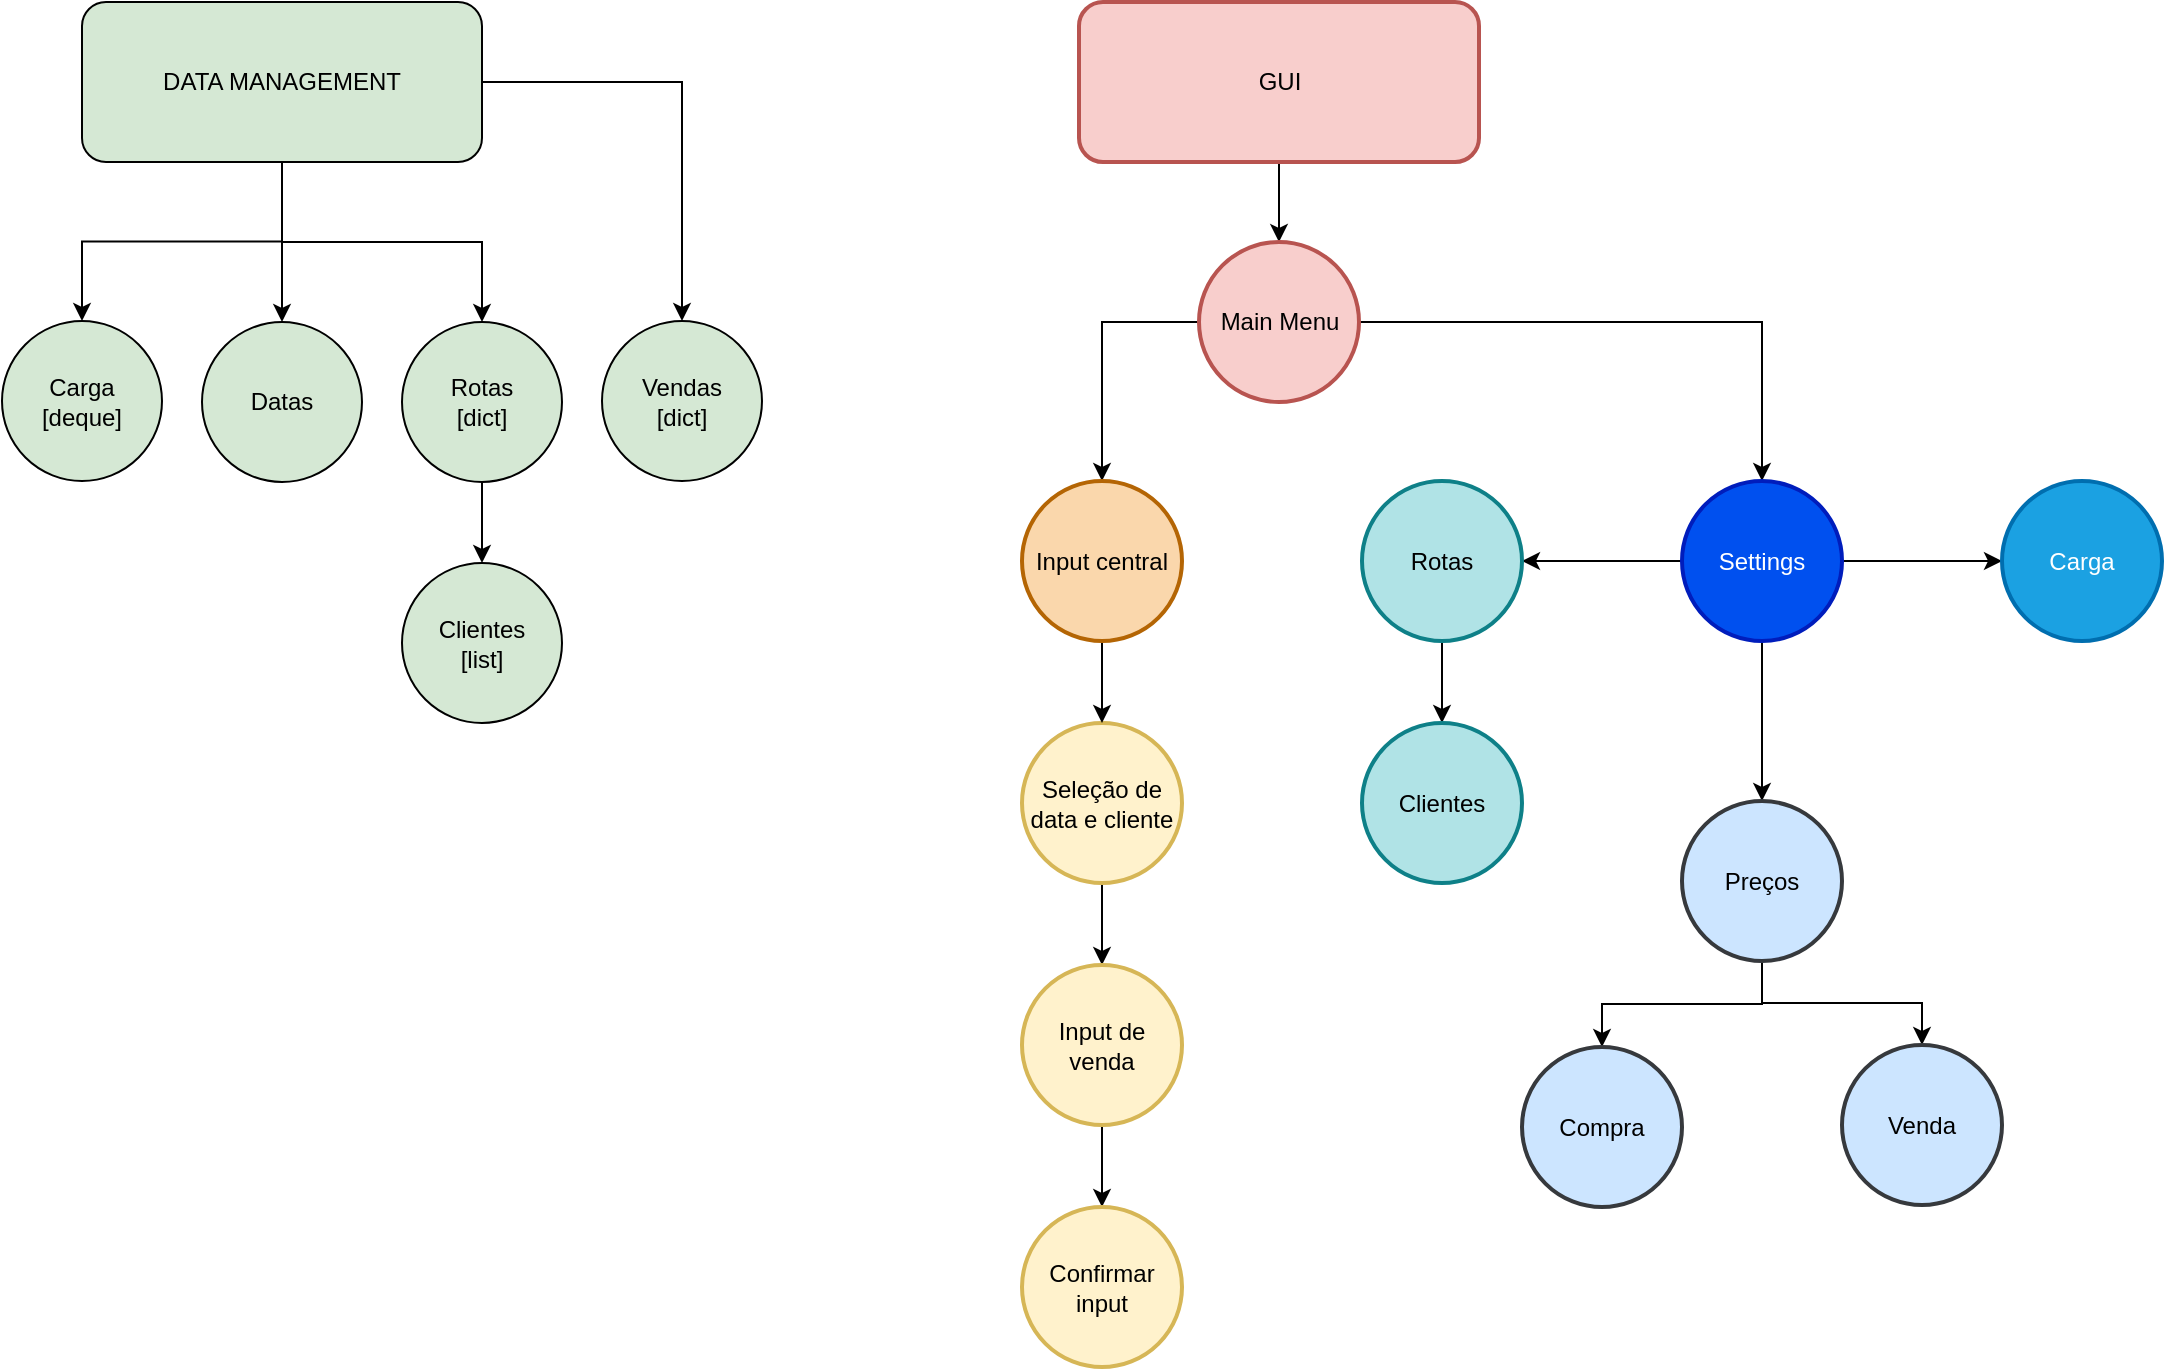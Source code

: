 <mxfile version="12.2.9" type="github" pages="1"><diagram id="v2NhU_LzwlCSIY_IG3WB" name="Page-1"><mxGraphModel dx="1320" dy="2167" grid="1" gridSize="10" guides="1" tooltips="1" connect="1" arrows="1" fold="1" page="1" pageScale="1" pageWidth="1169" pageHeight="827" math="0" shadow="0"><root><mxCell id="0"/><mxCell id="1" parent="0"/><mxCell id="bcLOFaml6STniP2hpBFs-9" style="edgeStyle=orthogonalEdgeStyle;rounded=0;orthogonalLoop=1;jettySize=auto;html=1;" edge="1" parent="1" source="bcLOFaml6STniP2hpBFs-1" target="bcLOFaml6STniP2hpBFs-7"><mxGeometry relative="1" as="geometry"/></mxCell><mxCell id="bcLOFaml6STniP2hpBFs-15" style="edgeStyle=orthogonalEdgeStyle;rounded=0;orthogonalLoop=1;jettySize=auto;html=1;" edge="1" parent="1" source="bcLOFaml6STniP2hpBFs-1" target="bcLOFaml6STniP2hpBFs-11"><mxGeometry relative="1" as="geometry"/></mxCell><mxCell id="bcLOFaml6STniP2hpBFs-16" style="edgeStyle=orthogonalEdgeStyle;rounded=0;orthogonalLoop=1;jettySize=auto;html=1;" edge="1" parent="1" source="bcLOFaml6STniP2hpBFs-1" target="bcLOFaml6STniP2hpBFs-12"><mxGeometry relative="1" as="geometry"/></mxCell><mxCell id="bcLOFaml6STniP2hpBFs-63" style="edgeStyle=orthogonalEdgeStyle;rounded=0;orthogonalLoop=1;jettySize=auto;html=1;" edge="1" parent="1" source="bcLOFaml6STniP2hpBFs-1" target="bcLOFaml6STniP2hpBFs-62"><mxGeometry relative="1" as="geometry"/></mxCell><mxCell id="bcLOFaml6STniP2hpBFs-1" value="DATA MANAGEMENT" style="rounded=1;whiteSpace=wrap;html=1;fillColor=#d5e8d4;strokeColor=#000000;" vertex="1" parent="1"><mxGeometry x="80" y="-1600" width="200" height="80" as="geometry"/></mxCell><mxCell id="bcLOFaml6STniP2hpBFs-35" style="edgeStyle=orthogonalEdgeStyle;rounded=0;orthogonalLoop=1;jettySize=auto;html=1;" edge="1" parent="1" source="bcLOFaml6STniP2hpBFs-7" target="bcLOFaml6STniP2hpBFs-10"><mxGeometry relative="1" as="geometry"/></mxCell><mxCell id="bcLOFaml6STniP2hpBFs-7" value="&lt;div&gt;Rotas&lt;/div&gt;[dict]" style="ellipse;whiteSpace=wrap;html=1;aspect=fixed;fillColor=#d5e8d4;strokeColor=#000000;gradientColor=none;strokeWidth=1;" vertex="1" parent="1"><mxGeometry x="240" y="-1440" width="80" height="80" as="geometry"/></mxCell><mxCell id="bcLOFaml6STniP2hpBFs-10" value="&lt;div&gt;Clientes&lt;/div&gt;[list]" style="ellipse;whiteSpace=wrap;html=1;aspect=fixed;fillColor=#d5e8d4;strokeColor=#000000;gradientColor=none;strokeWidth=1;" vertex="1" parent="1"><mxGeometry x="240" y="-1319.5" width="80" height="80" as="geometry"/></mxCell><mxCell id="bcLOFaml6STniP2hpBFs-11" value="&lt;div&gt;Carga&lt;/div&gt;[deque]" style="ellipse;whiteSpace=wrap;html=1;aspect=fixed;fillColor=#d5e8d4;strokeColor=#000000;gradientColor=none;strokeWidth=1;" vertex="1" parent="1"><mxGeometry x="40" y="-1440.5" width="80" height="80" as="geometry"/></mxCell><mxCell id="bcLOFaml6STniP2hpBFs-12" value="&lt;div&gt;Vendas&lt;/div&gt;[dict]" style="ellipse;whiteSpace=wrap;html=1;aspect=fixed;fillColor=#d5e8d4;strokeColor=#000000;gradientColor=none;strokeWidth=1;" vertex="1" parent="1"><mxGeometry x="340" y="-1440.5" width="80" height="80" as="geometry"/></mxCell><mxCell id="bcLOFaml6STniP2hpBFs-40" style="edgeStyle=orthogonalEdgeStyle;rounded=0;orthogonalLoop=1;jettySize=auto;html=1;" edge="1" parent="1" source="bcLOFaml6STniP2hpBFs-18" target="bcLOFaml6STniP2hpBFs-38"><mxGeometry relative="1" as="geometry"/></mxCell><mxCell id="bcLOFaml6STniP2hpBFs-18" value="GUI" style="rounded=1;whiteSpace=wrap;html=1;strokeColor=#b85450;strokeWidth=2;fillColor=#f8cecc;" vertex="1" parent="1"><mxGeometry x="578.5" y="-1600" width="200" height="80" as="geometry"/></mxCell><mxCell id="bcLOFaml6STniP2hpBFs-24" style="edgeStyle=orthogonalEdgeStyle;rounded=0;orthogonalLoop=1;jettySize=auto;html=1;" edge="1" parent="1" source="bcLOFaml6STniP2hpBFs-19"><mxGeometry relative="1" as="geometry"><mxPoint x="620" y="-1402" as="targetPoint"/></mxGeometry></mxCell><mxCell id="bcLOFaml6STniP2hpBFs-25" style="edgeStyle=orthogonalEdgeStyle;rounded=0;orthogonalLoop=1;jettySize=auto;html=1;" edge="1" parent="1" source="bcLOFaml6STniP2hpBFs-19"><mxGeometry relative="1" as="geometry"><mxPoint x="519" y="-1402" as="targetPoint"/></mxGeometry></mxCell><mxCell id="bcLOFaml6STniP2hpBFs-31" style="edgeStyle=orthogonalEdgeStyle;rounded=0;orthogonalLoop=1;jettySize=auto;html=1;" edge="1" parent="1" source="bcLOFaml6STniP2hpBFs-27" target="bcLOFaml6STniP2hpBFs-28"><mxGeometry relative="1" as="geometry"/></mxCell><mxCell id="bcLOFaml6STniP2hpBFs-27" value="Seleção de data e cliente" style="ellipse;whiteSpace=wrap;html=1;aspect=fixed;strokeColor=#d6b656;strokeWidth=2;fillColor=#fff2cc;" vertex="1" parent="1"><mxGeometry x="550" y="-1239.5" width="80" height="80" as="geometry"/></mxCell><mxCell id="bcLOFaml6STniP2hpBFs-61" style="edgeStyle=orthogonalEdgeStyle;rounded=0;orthogonalLoop=1;jettySize=auto;html=1;" edge="1" parent="1" source="bcLOFaml6STniP2hpBFs-28" target="bcLOFaml6STniP2hpBFs-29"><mxGeometry relative="1" as="geometry"/></mxCell><mxCell id="bcLOFaml6STniP2hpBFs-28" value="Input de venda" style="ellipse;whiteSpace=wrap;html=1;aspect=fixed;strokeColor=#d6b656;strokeWidth=2;fillColor=#fff2cc;" vertex="1" parent="1"><mxGeometry x="550" y="-1118.5" width="80" height="80" as="geometry"/></mxCell><mxCell id="bcLOFaml6STniP2hpBFs-29" value="Confirmar input" style="ellipse;whiteSpace=wrap;html=1;aspect=fixed;strokeColor=#d6b656;strokeWidth=2;direction=south;fillColor=#fff2cc;" vertex="1" parent="1"><mxGeometry x="550" y="-997.5" width="80" height="80" as="geometry"/></mxCell><mxCell id="bcLOFaml6STniP2hpBFs-44" style="edgeStyle=orthogonalEdgeStyle;rounded=0;orthogonalLoop=1;jettySize=auto;html=1;" edge="1" parent="1" source="bcLOFaml6STniP2hpBFs-38" target="bcLOFaml6STniP2hpBFs-41"><mxGeometry relative="1" as="geometry"/></mxCell><mxCell id="bcLOFaml6STniP2hpBFs-46" style="edgeStyle=orthogonalEdgeStyle;rounded=0;orthogonalLoop=1;jettySize=auto;html=1;" edge="1" parent="1" source="bcLOFaml6STniP2hpBFs-38" target="bcLOFaml6STniP2hpBFs-45"><mxGeometry relative="1" as="geometry"/></mxCell><mxCell id="bcLOFaml6STniP2hpBFs-38" value="Main Menu" style="ellipse;whiteSpace=wrap;html=1;aspect=fixed;strokeColor=#b85450;strokeWidth=2;fillColor=#f8cecc;" vertex="1" parent="1"><mxGeometry x="638.5" y="-1480" width="80" height="80" as="geometry"/></mxCell><mxCell id="bcLOFaml6STniP2hpBFs-43" style="edgeStyle=orthogonalEdgeStyle;rounded=0;orthogonalLoop=1;jettySize=auto;html=1;" edge="1" parent="1" source="bcLOFaml6STniP2hpBFs-41" target="bcLOFaml6STniP2hpBFs-27"><mxGeometry relative="1" as="geometry"/></mxCell><mxCell id="bcLOFaml6STniP2hpBFs-41" value="Input central" style="ellipse;whiteSpace=wrap;html=1;aspect=fixed;strokeColor=#b46504;strokeWidth=2;fillColor=#fad7ac;" vertex="1" parent="1"><mxGeometry x="550" y="-1360.5" width="80" height="80" as="geometry"/></mxCell><mxCell id="bcLOFaml6STniP2hpBFs-49" value="" style="edgeStyle=orthogonalEdgeStyle;rounded=0;orthogonalLoop=1;jettySize=auto;html=1;" edge="1" parent="1" source="bcLOFaml6STniP2hpBFs-45" target="bcLOFaml6STniP2hpBFs-48"><mxGeometry relative="1" as="geometry"/></mxCell><mxCell id="bcLOFaml6STniP2hpBFs-51" value="" style="edgeStyle=orthogonalEdgeStyle;rounded=0;orthogonalLoop=1;jettySize=auto;html=1;" edge="1" parent="1" source="bcLOFaml6STniP2hpBFs-45" target="bcLOFaml6STniP2hpBFs-50"><mxGeometry relative="1" as="geometry"/></mxCell><mxCell id="bcLOFaml6STniP2hpBFs-53" value="" style="edgeStyle=orthogonalEdgeStyle;rounded=0;orthogonalLoop=1;jettySize=auto;html=1;" edge="1" parent="1" source="bcLOFaml6STniP2hpBFs-45" target="bcLOFaml6STniP2hpBFs-52"><mxGeometry relative="1" as="geometry"/></mxCell><mxCell id="bcLOFaml6STniP2hpBFs-45" value="Settings" style="ellipse;whiteSpace=wrap;html=1;aspect=fixed;strokeColor=#001DBC;strokeWidth=2;fillColor=#0050ef;fontColor=#ffffff;" vertex="1" parent="1"><mxGeometry x="880" y="-1360.5" width="80" height="80" as="geometry"/></mxCell><mxCell id="bcLOFaml6STniP2hpBFs-59" value="" style="edgeStyle=orthogonalEdgeStyle;rounded=0;orthogonalLoop=1;jettySize=auto;html=1;" edge="1" parent="1" source="bcLOFaml6STniP2hpBFs-52" target="bcLOFaml6STniP2hpBFs-58"><mxGeometry relative="1" as="geometry"/></mxCell><mxCell id="bcLOFaml6STniP2hpBFs-60" style="edgeStyle=orthogonalEdgeStyle;rounded=0;orthogonalLoop=1;jettySize=auto;html=1;" edge="1" parent="1" source="bcLOFaml6STniP2hpBFs-52" target="bcLOFaml6STniP2hpBFs-56"><mxGeometry relative="1" as="geometry"/></mxCell><mxCell id="bcLOFaml6STniP2hpBFs-52" value="Preços" style="ellipse;whiteSpace=wrap;html=1;aspect=fixed;strokeColor=#36393d;strokeWidth=2;fillColor=#cce5ff;" vertex="1" parent="1"><mxGeometry x="880" y="-1200.5" width="80" height="80" as="geometry"/></mxCell><mxCell id="bcLOFaml6STniP2hpBFs-58" value="Venda" style="ellipse;whiteSpace=wrap;html=1;aspect=fixed;strokeColor=#36393d;strokeWidth=2;fillColor=#cce5ff;" vertex="1" parent="1"><mxGeometry x="960" y="-1078.5" width="80" height="80" as="geometry"/></mxCell><mxCell id="bcLOFaml6STniP2hpBFs-56" value="Compra" style="ellipse;whiteSpace=wrap;html=1;aspect=fixed;strokeColor=#36393d;strokeWidth=2;fillColor=#cce5ff;" vertex="1" parent="1"><mxGeometry x="800" y="-1077.5" width="80" height="80" as="geometry"/></mxCell><mxCell id="bcLOFaml6STniP2hpBFs-50" value="Carga" style="ellipse;whiteSpace=wrap;html=1;aspect=fixed;strokeColor=#006EAF;strokeWidth=2;fillColor=#1ba1e2;fontColor=#ffffff;" vertex="1" parent="1"><mxGeometry x="1040" y="-1360.5" width="80" height="80" as="geometry"/></mxCell><mxCell id="bcLOFaml6STniP2hpBFs-55" value="" style="edgeStyle=orthogonalEdgeStyle;rounded=0;orthogonalLoop=1;jettySize=auto;html=1;" edge="1" parent="1" source="bcLOFaml6STniP2hpBFs-48" target="bcLOFaml6STniP2hpBFs-54"><mxGeometry relative="1" as="geometry"/></mxCell><mxCell id="bcLOFaml6STniP2hpBFs-48" value="Rotas" style="ellipse;whiteSpace=wrap;html=1;aspect=fixed;strokeColor=#0e8088;strokeWidth=2;fillColor=#b0e3e6;" vertex="1" parent="1"><mxGeometry x="720" y="-1360.5" width="80" height="80" as="geometry"/></mxCell><mxCell id="bcLOFaml6STniP2hpBFs-54" value="Clientes" style="ellipse;whiteSpace=wrap;html=1;aspect=fixed;strokeColor=#0e8088;strokeWidth=2;fillColor=#b0e3e6;" vertex="1" parent="1"><mxGeometry x="720" y="-1239.5" width="80" height="80" as="geometry"/></mxCell><mxCell id="bcLOFaml6STniP2hpBFs-62" value="Datas" style="ellipse;whiteSpace=wrap;html=1;aspect=fixed;fillColor=#d5e8d4;strokeColor=#000000;gradientColor=none;strokeWidth=1;" vertex="1" parent="1"><mxGeometry x="140" y="-1440" width="80" height="80" as="geometry"/></mxCell></root></mxGraphModel></diagram></mxfile>